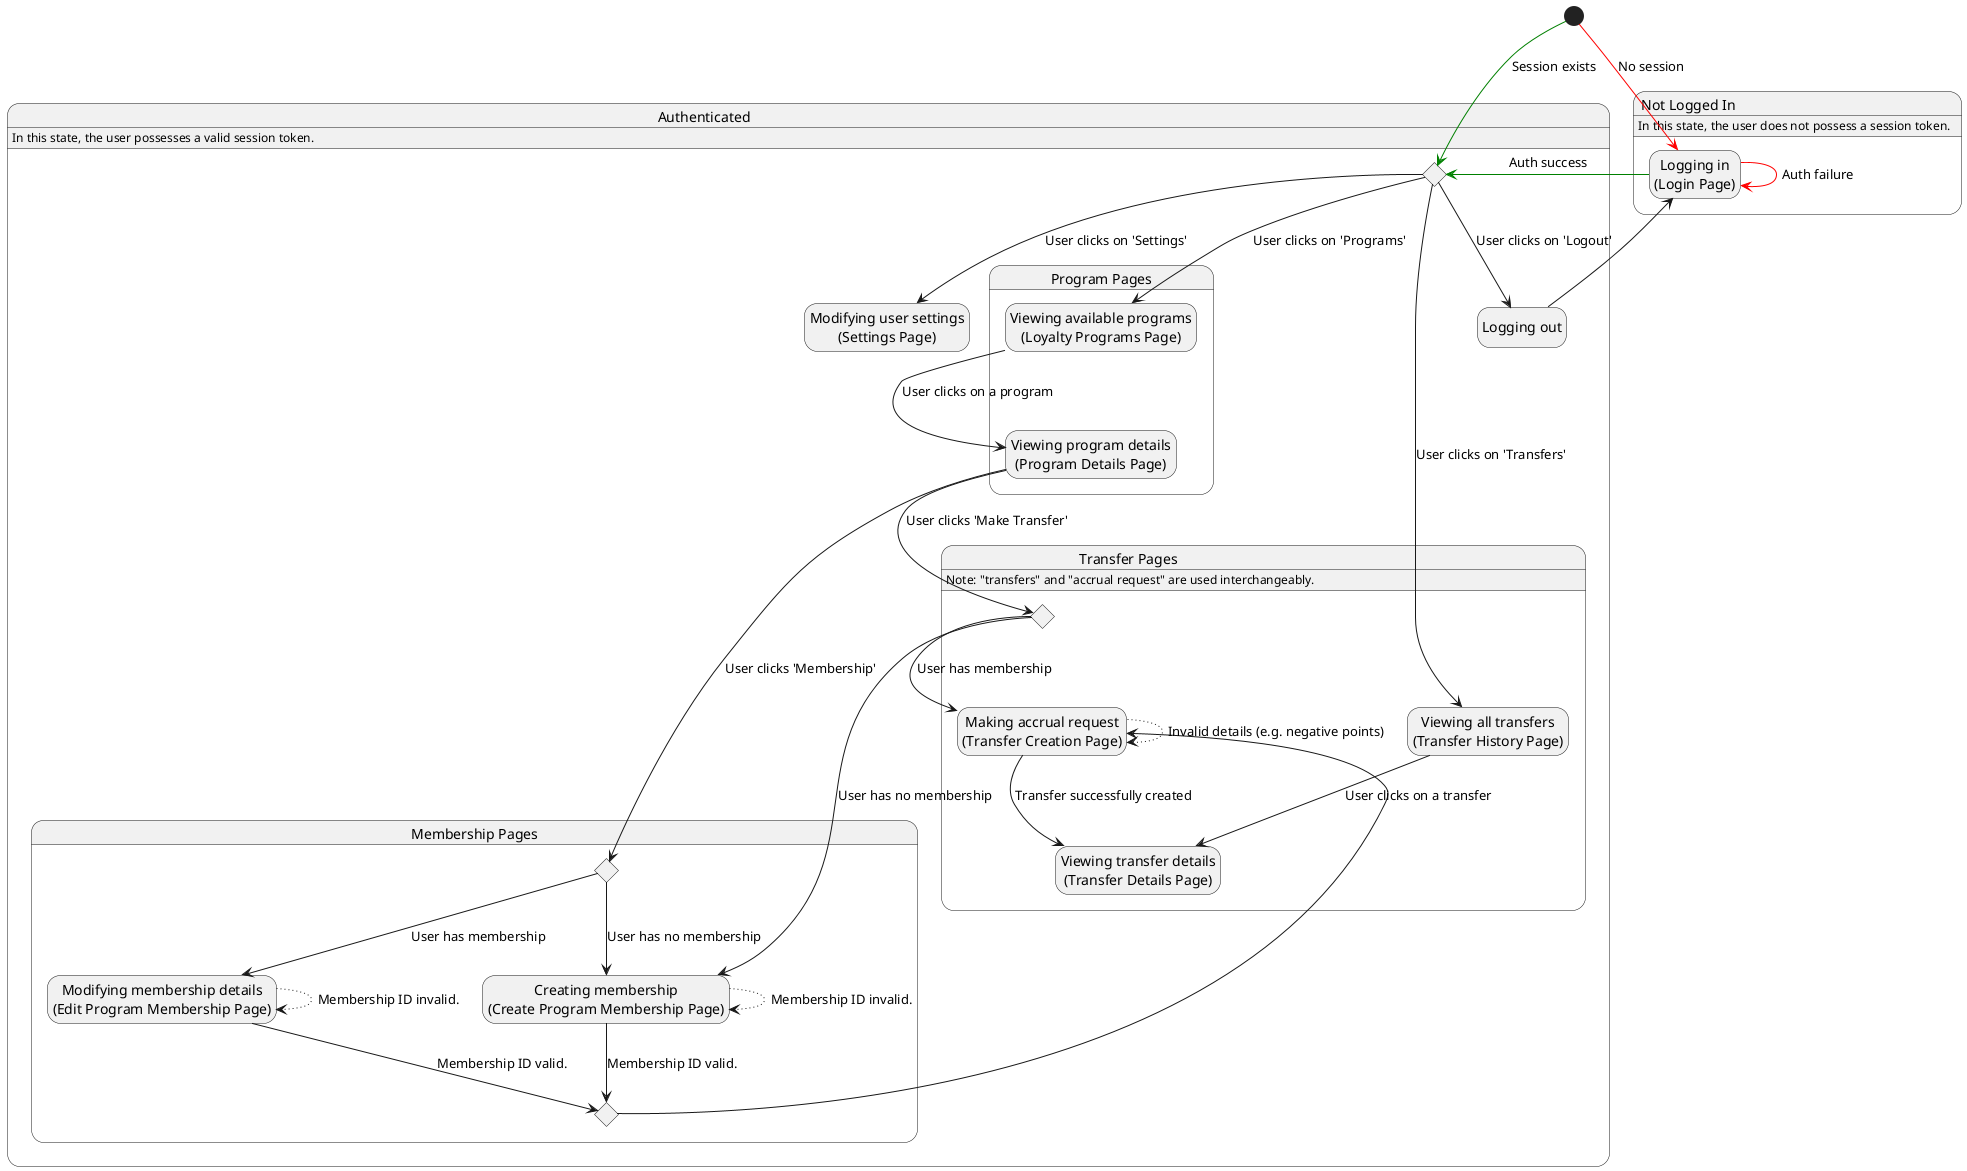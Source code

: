 @startuml Bank Client State Diagram
hide empty description

state NotLoggedIn as "Not Logged In" {
    state LoginPage as "Logging in\n(Login Page)"
}
NotLoggedIn: In this state, the user does not possess a session token.

state LoggedIn as "Authenticated" {
    state isLoggedIn <<choice>>

    state LogoutPage as "Logging out"

    state ProgramsState as "Program Pages" {
        state ViewingPrograms as "Viewing available programs\n(Loyalty Programs Page)"
        state ViewingSpecificProgram as "Viewing program details\n(Program Details Page)"
    }

    state MembershipsState as "Membership Pages" {
        state hasMembership <<choice>>
        state CreatingMembership as "Creating membership\n(Create Program Membership Page)"
        state EditingMembership as "Modifying membership details\n(Edit Program Membership Page)"
        state membershipValid <<choice>>
    }

    state TransfersState as "Transfer Pages" {
        state hasMembershipT <<choice>>
        state MakingTransfer as "Making accrual request\n(Transfer Creation Page)"
        state ViewingTransfers as "Viewing all transfers\n(Transfer History Page)"
        state ViewingSpecificTransfer as "Viewing transfer details\n(Transfer Details Page)"
    }
    TransfersState: Note: "transfers" and "accrual request" are used interchangeably.

    state ModifySettings as "Modifying user settings\n(Settings Page)"
}
LoggedIn: In this state, the user possesses a valid session token.

[*] -[#red]-> LoginPage: No session
[*] -[#green]-> isLoggedIn: Session exists

LoginPage -[#green]-> isLoggedIn: Auth success
LoginPage -[#red]-> LoginPage: Auth failure

isLoggedIn --> LogoutPage: User clicks on 'Logout'
    LogoutPage --> LoginPage

isLoggedIn --> ModifySettings: User clicks on 'Settings'

isLoggedIn --> ViewingPrograms: User clicks on 'Programs'
    ViewingPrograms --> ViewingSpecificProgram: User clicks on a program
        ViewingSpecificProgram ----> hasMembership : User clicks 'Membership'
            hasMembership --> CreatingMembership: User has no membership
            hasMembership --> EditingMembership: User has membership
        ViewingSpecificProgram --> hasMembershipT: User clicks 'Make Transfer'
            hasMembershipT ----> CreatingMembership: User has no membership
            hasMembershipT --> MakingTransfer: User has membership
        EditingMembership -[dotted]-> EditingMembership: Membership ID invalid.
        EditingMembership --> membershipValid: Membership ID valid.
        CreatingMembership -[dotted]-> CreatingMembership: Membership ID invalid.
        CreatingMembership --> membershipValid : Membership ID valid.
            membershipValid --> MakingTransfer

    MakingTransfer -[dotted]-> MakingTransfer: Invalid details (e.g. negative points)
    MakingTransfer --> ViewingSpecificTransfer: Transfer successfully created

isLoggedIn --> ViewingTransfers: User clicks on 'Transfers'
    ViewingTransfers --> ViewingSpecificTransfer: User clicks on a transfer
